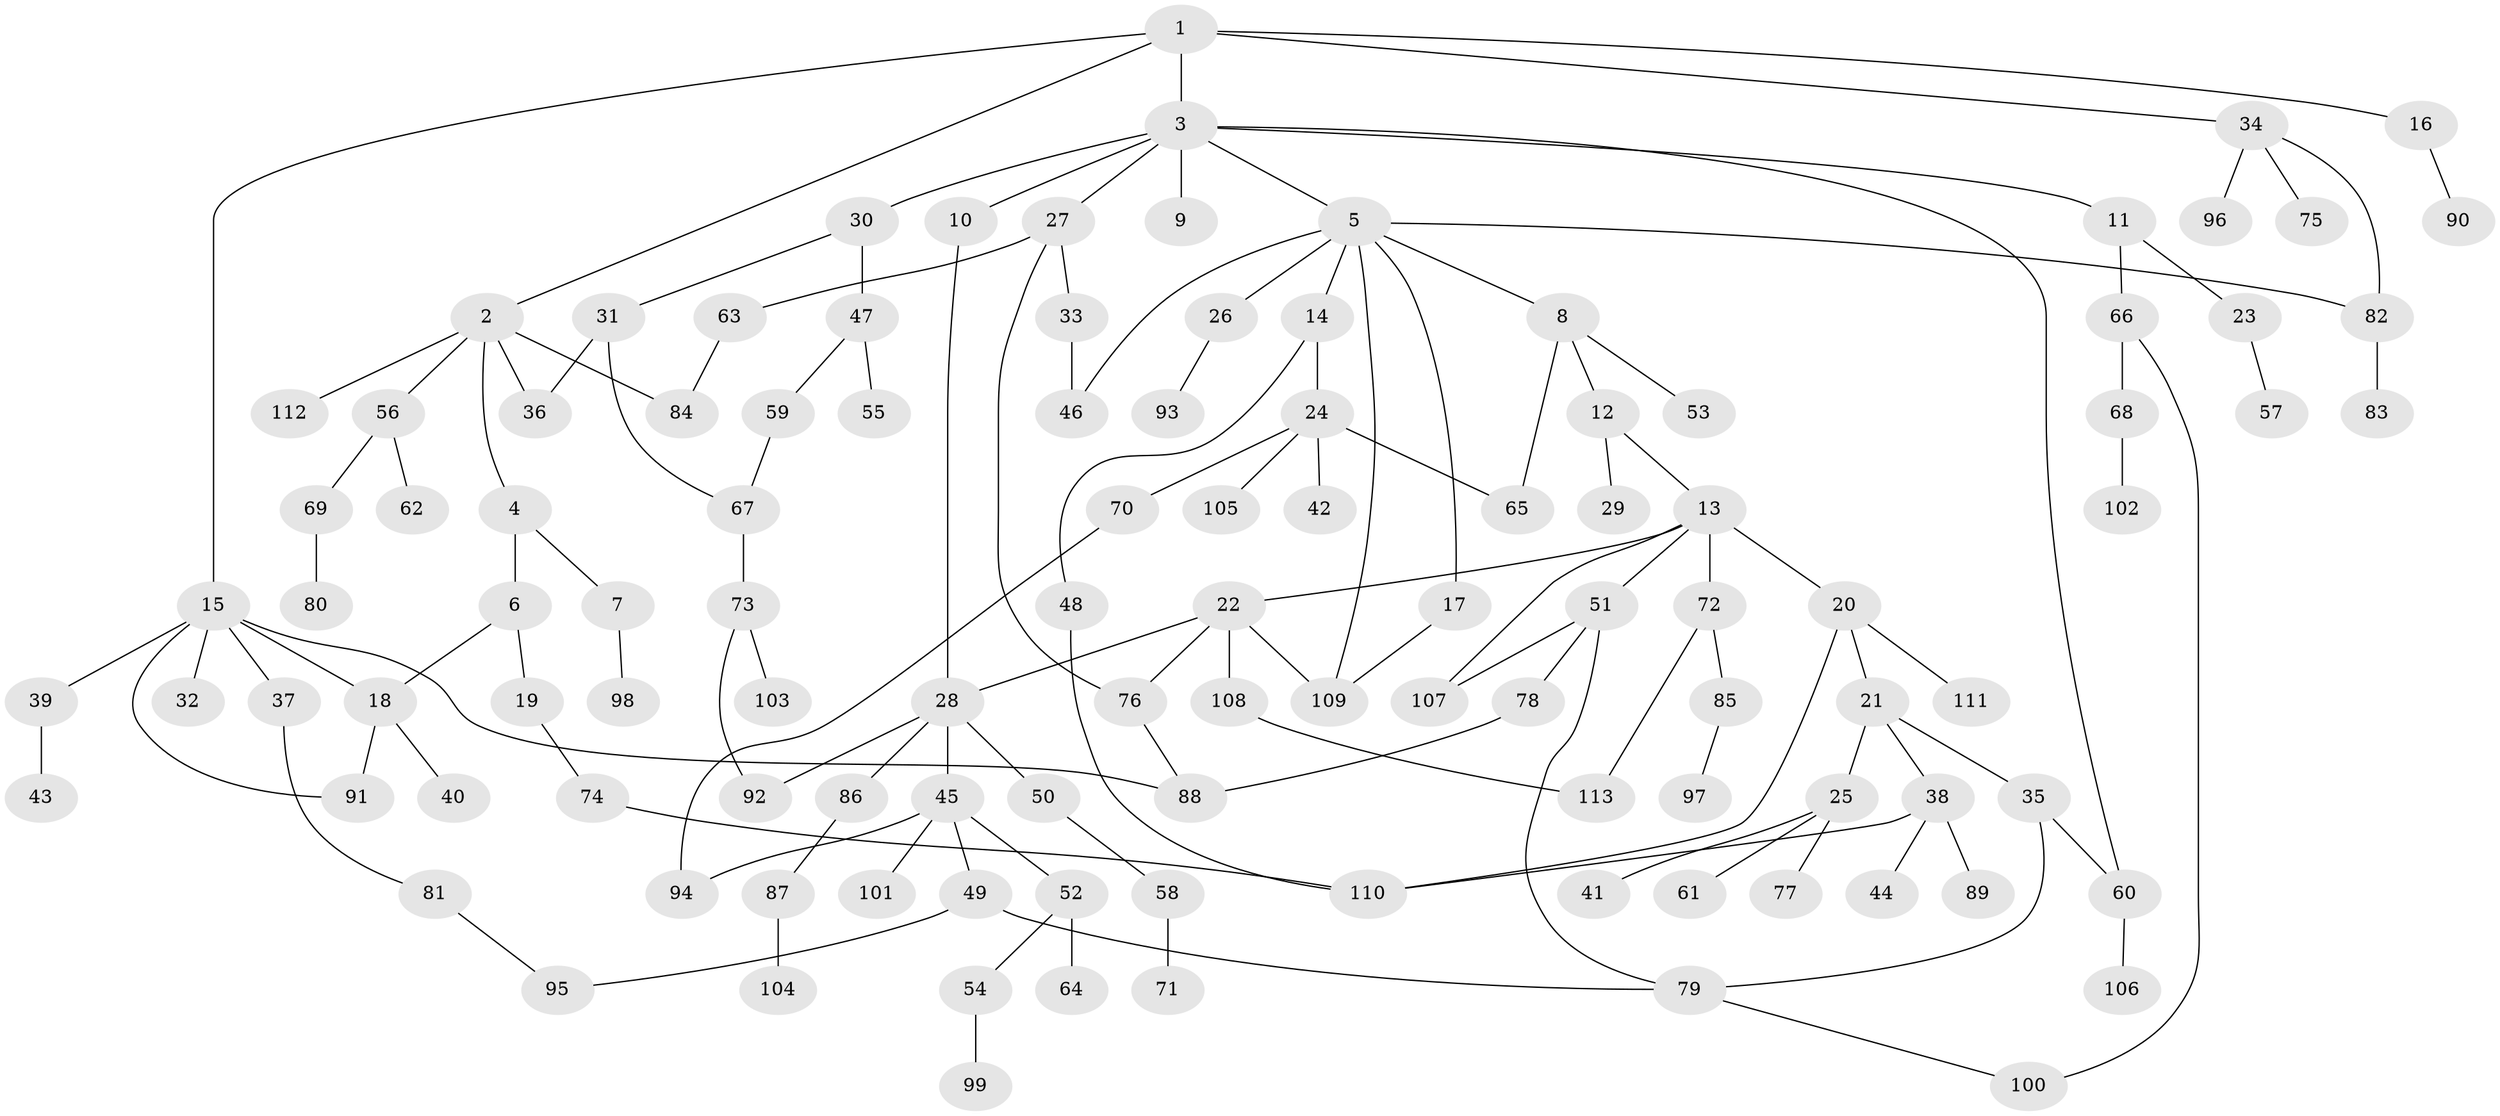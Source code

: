 // Generated by graph-tools (version 1.1) at 2025/01/03/09/25 03:01:04]
// undirected, 113 vertices, 138 edges
graph export_dot {
graph [start="1"]
  node [color=gray90,style=filled];
  1;
  2;
  3;
  4;
  5;
  6;
  7;
  8;
  9;
  10;
  11;
  12;
  13;
  14;
  15;
  16;
  17;
  18;
  19;
  20;
  21;
  22;
  23;
  24;
  25;
  26;
  27;
  28;
  29;
  30;
  31;
  32;
  33;
  34;
  35;
  36;
  37;
  38;
  39;
  40;
  41;
  42;
  43;
  44;
  45;
  46;
  47;
  48;
  49;
  50;
  51;
  52;
  53;
  54;
  55;
  56;
  57;
  58;
  59;
  60;
  61;
  62;
  63;
  64;
  65;
  66;
  67;
  68;
  69;
  70;
  71;
  72;
  73;
  74;
  75;
  76;
  77;
  78;
  79;
  80;
  81;
  82;
  83;
  84;
  85;
  86;
  87;
  88;
  89;
  90;
  91;
  92;
  93;
  94;
  95;
  96;
  97;
  98;
  99;
  100;
  101;
  102;
  103;
  104;
  105;
  106;
  107;
  108;
  109;
  110;
  111;
  112;
  113;
  1 -- 2;
  1 -- 3;
  1 -- 15;
  1 -- 16;
  1 -- 34;
  2 -- 4;
  2 -- 36;
  2 -- 56;
  2 -- 84;
  2 -- 112;
  3 -- 5;
  3 -- 9;
  3 -- 10;
  3 -- 11;
  3 -- 27;
  3 -- 30;
  3 -- 60;
  4 -- 6;
  4 -- 7;
  5 -- 8;
  5 -- 14;
  5 -- 17;
  5 -- 26;
  5 -- 46;
  5 -- 82;
  5 -- 109;
  6 -- 18;
  6 -- 19;
  7 -- 98;
  8 -- 12;
  8 -- 53;
  8 -- 65;
  10 -- 28;
  11 -- 23;
  11 -- 66;
  12 -- 13;
  12 -- 29;
  13 -- 20;
  13 -- 22;
  13 -- 51;
  13 -- 72;
  13 -- 107;
  14 -- 24;
  14 -- 48;
  15 -- 32;
  15 -- 37;
  15 -- 39;
  15 -- 88;
  15 -- 91;
  15 -- 18;
  16 -- 90;
  17 -- 109;
  18 -- 40;
  18 -- 91;
  19 -- 74;
  20 -- 21;
  20 -- 111;
  20 -- 110;
  21 -- 25;
  21 -- 35;
  21 -- 38;
  22 -- 76;
  22 -- 108;
  22 -- 109;
  22 -- 28;
  23 -- 57;
  24 -- 42;
  24 -- 65;
  24 -- 70;
  24 -- 105;
  25 -- 41;
  25 -- 61;
  25 -- 77;
  26 -- 93;
  27 -- 33;
  27 -- 63;
  27 -- 76;
  28 -- 45;
  28 -- 50;
  28 -- 86;
  28 -- 92;
  30 -- 31;
  30 -- 47;
  31 -- 67;
  31 -- 36;
  33 -- 46;
  34 -- 75;
  34 -- 82;
  34 -- 96;
  35 -- 60;
  35 -- 79;
  37 -- 81;
  38 -- 44;
  38 -- 89;
  38 -- 110;
  39 -- 43;
  45 -- 49;
  45 -- 52;
  45 -- 101;
  45 -- 94;
  47 -- 55;
  47 -- 59;
  48 -- 110;
  49 -- 95;
  49 -- 79;
  50 -- 58;
  51 -- 78;
  51 -- 79;
  51 -- 107;
  52 -- 54;
  52 -- 64;
  54 -- 99;
  56 -- 62;
  56 -- 69;
  58 -- 71;
  59 -- 67;
  60 -- 106;
  63 -- 84;
  66 -- 68;
  66 -- 100;
  67 -- 73;
  68 -- 102;
  69 -- 80;
  70 -- 94;
  72 -- 85;
  72 -- 113;
  73 -- 103;
  73 -- 92;
  74 -- 110;
  76 -- 88;
  78 -- 88;
  79 -- 100;
  81 -- 95;
  82 -- 83;
  85 -- 97;
  86 -- 87;
  87 -- 104;
  108 -- 113;
}
